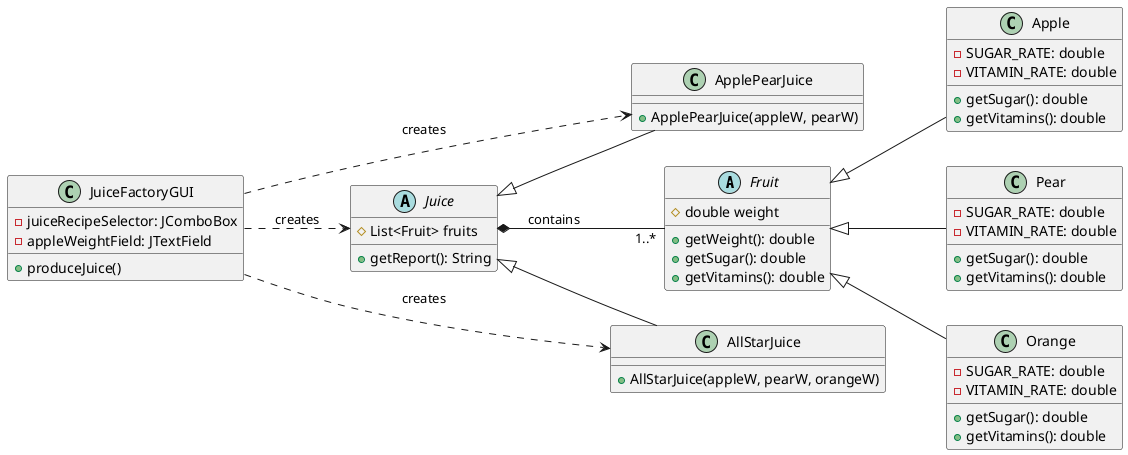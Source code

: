 @startuml
' 设置方向
left to right direction

' === 类定义 ===
abstract class Fruit {
    # double weight
    + getWeight(): double
    + getSugar(): double
    + getVitamins(): double
}

class Apple {
    - SUGAR_RATE: double
    - VITAMIN_RATE: double
    + getSugar(): double
    + getVitamins(): double
}

class Pear {
    - SUGAR_RATE: double
    - VITAMIN_RATE: double
    + getSugar(): double
    + getVitamins(): double
}

class Orange {
    - SUGAR_RATE: double
    - VITAMIN_RATE: double
    + getSugar(): double
    + getVitamins(): double
}

abstract class Juice {
    # List<Fruit> fruits
    + getReport(): String
}

class ApplePearJuice {
    + ApplePearJuice(appleW, pearW)
}

class AllStarJuice {
    + AllStarJuice(appleW, pearW, orangeW)
}

class JuiceFactoryGUI {
    - juiceRecipeSelector: JComboBox
    - appleWeightField: JTextField
    + produceJuice()
}

' === 关系定义 ===
Fruit <|-- Apple
Fruit <|-- Pear
Fruit <|-- Orange

Juice <|-- ApplePearJuice
Juice <|-- AllStarJuice

Juice *-- "1..*" Fruit : contains

JuiceFactoryGUI ..> Juice : creates
JuiceFactoryGUI ..> ApplePearJuice : creates
JuiceFactoryGUI ..> AllStarJuice : creates

@enduml